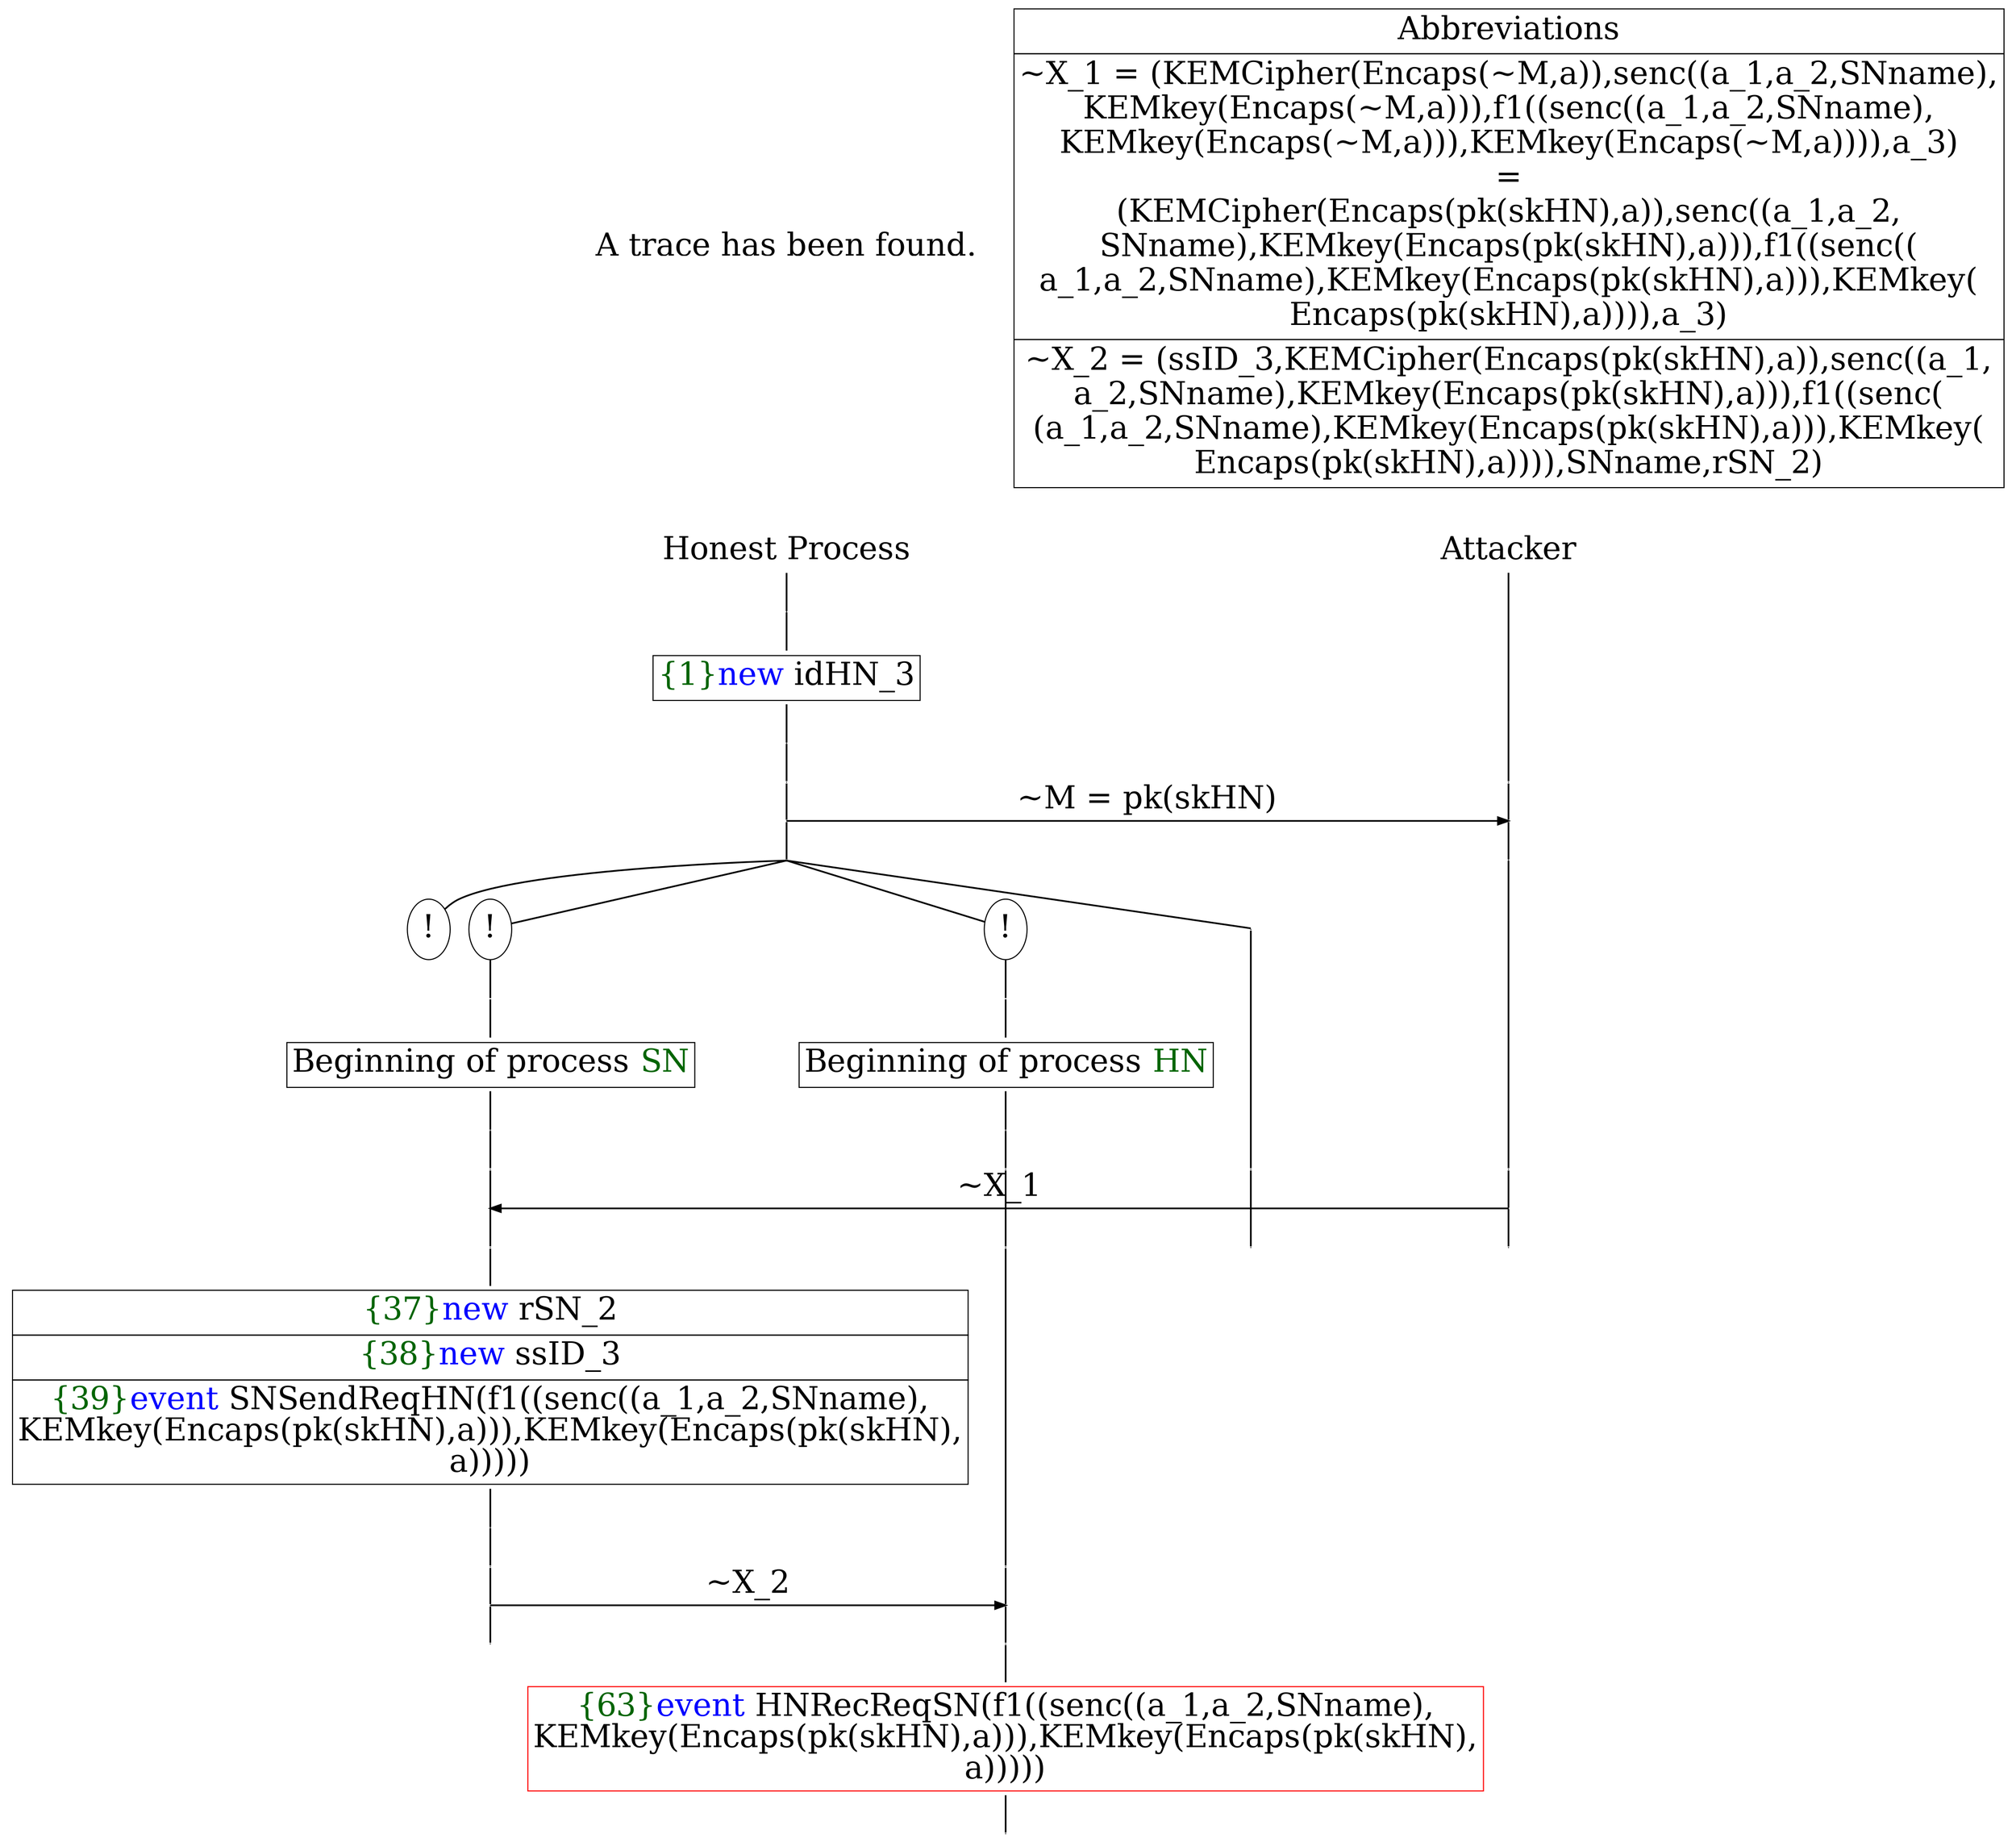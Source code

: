digraph {
graph [ordering = out]
edge [arrowhead = none, penwidth = 1.6, fontsize = 30]
node [shape = point, width = 0, height = 0, fontsize = 30]
Trace [label = <A trace has been found.<br/>
>, shape = plaintext]
P0__0 [label = "Honest Process", shape = plaintext]
P__0 [label = "Attacker", shape = plaintext]
Trace -> P0__0 [label = "", style = invisible, weight = 100]{rank = same; P0__0 P__0}
P0__0 -> P0__1 [label = <>, weight = 100]
P0__1 -> P0__2 [label = <>, weight = 100]
P0__2 [shape = plaintext, label = <<TABLE BORDER="0" CELLBORDER="1" CELLSPACING="0" CELLPADDING="4"> <TR><TD><FONT COLOR="darkgreen">{1}</FONT><FONT COLOR="blue">new </FONT>idHN_3</TD></TR></TABLE>>]
P0__2 -> P0__3 [label = <>, weight = 100]
P0__3 -> P0__4 [label = <>, weight = 100]
P__0 -> P__1 [label = <>, weight = 100]
{rank = same; P__1 P0__4}
P0__4 -> P0__5 [label = <>, weight = 100]
P__1 -> P__2 [label = <>, weight = 100]
{rank = same; P__2 P0__5}
P0__5 -> P__2 [label = <~M = pk(skHN)>, arrowhead = normal]
P0__5 -> P0__6 [label = <>, weight = 100]
P__2 -> P__3 [label = <>, weight = 100]
{rank = same; P__3 P0__6}
/*RPar */
P0__6 -> P0_3__6 [label = <>]
P0__6 -> P0_2__6 [label = <>]
P0__6 -> P0_1__6 [label = <>]
P0__6 -> P0_0__6 [label = <>]
P0__6 [label = "", fixedsize = false, width = 0, height = 0, shape = none]
{rank = same; P0_0__6 P0_1__6 P0_2__6 P0_3__6}
P0_1__6 [label = "!", shape = ellipse]
P0_1_0__6 [label = "", fixedsize = false, width = 0, height = 0, shape = none]
P0_1__6 -> P0_1_0__6 [label = <>, weight = 100]
P0_1_0__6 -> P0_1_0__7 [label = <>, weight = 100]
P0_1_0__7 [shape = plaintext, label = <<TABLE BORDER="0" CELLBORDER="1" CELLSPACING="0" CELLPADDING="4"> <TR><TD>Beginning of process <FONT COLOR="darkgreen">HN</FONT></TD></TR></TABLE>>]
P0_1_0__7 -> P0_1_0__8 [label = <>, weight = 100]
P0_2__6 [label = "!", shape = ellipse]
P0_2_0__6 [label = "", fixedsize = false, width = 0, height = 0, shape = none]
P0_2__6 -> P0_2_0__6 [label = <>, weight = 100]
P0_2_0__6 -> P0_2_0__7 [label = <>, weight = 100]
P0_2_0__7 [shape = plaintext, label = <<TABLE BORDER="0" CELLBORDER="1" CELLSPACING="0" CELLPADDING="4"> <TR><TD>Beginning of process <FONT COLOR="darkgreen">SN</FONT></TD></TR></TABLE>>]
P0_2_0__7 -> P0_2_0__8 [label = <>, weight = 100]
P0_3__6 [label = "!", shape = ellipse]
P0_2_0__8 -> P0_2_0__9 [label = <>, weight = 100]
P0_1_0__8 -> P0_1_0__9 [label = <>, weight = 100]
P0_0__6 -> P0_0__7 [label = <>, weight = 100]
P__3 -> P__4 [label = <>, weight = 100]
{rank = same; P__4 P0_0__7 P0_1_0__9 P0_2_0__9}
P0_2_0__9 -> P0_2_0__10 [label = <>, weight = 100]
P__4 -> P__5 [label = <>, weight = 100]
{rank = same; P__5 P0_2_0__10}
P0_2_0__10 -> P__5 [label = <~X_1>, dir = back, arrowhead = normal]
P0_2_0__10 -> P0_2_0__11 [label = <>, weight = 100]
P0_1_0__9 -> P0_1_0__10 [label = <>, weight = 100]
P0_0__7 -> P0_0__8 [label = <>, weight = 100]
P__5 -> P__6 [label = <>, weight = 100]
{rank = same; P__6 P0_0__8 P0_1_0__10 P0_2_0__11}
P0_2_0__11 -> P0_2_0__12 [label = <>, weight = 100]
P0_2_0__12 [shape = plaintext, label = <<TABLE BORDER="0" CELLBORDER="1" CELLSPACING="0" CELLPADDING="4"> <TR><TD><FONT COLOR="darkgreen">{37}</FONT><FONT COLOR="blue">new </FONT>rSN_2</TD></TR><TR><TD><FONT COLOR="darkgreen">{38}</FONT><FONT COLOR="blue">new </FONT>ssID_3</TD></TR><TR><TD><FONT COLOR="darkgreen">{39}</FONT><FONT COLOR="blue">event</FONT> SNSendReqHN(f1((senc((a_1,a_2,SNname),<br/>
KEMkey(Encaps(pk(skHN),a))),KEMkey(Encaps(pk(skHN),<br/>
a)))))</TD></TR></TABLE>>]
P0_2_0__12 -> P0_2_0__13 [label = <>, weight = 100]
P0_2_0__13 -> P0_2_0__14 [label = <>, weight = 100]
P0_1_0__10 -> P0_1_0__11 [label = <>, weight = 100]
{rank = same; P0_1_0__11 P0_2_0__14}
P0_2_0__14 -> P0_2_0__15 [label = <>, weight = 100]
P0_1_0__11 -> P0_1_0__12 [label = <>, weight = 100]
{rank = same; P0_1_0__12 P0_2_0__15}
P0_2_0__15 -> P0_1_0__12 [label = <~X_2>, arrowhead = normal]
P0_2_0__15 -> P0_2_0__16 [label = <>, weight = 100]
P0_1_0__12 -> P0_1_0__13 [label = <>, weight = 100]
{rank = same; P0_1_0__13 P0_2_0__16}
P0_1_0__13 -> P0_1_0__14 [label = <>, weight = 100]
P0_1_0__14 [color = red, shape = plaintext, label = <<TABLE BORDER="0" CELLBORDER="1" CELLSPACING="0" CELLPADDING="4"> <TR><TD><FONT COLOR="darkgreen">{63}</FONT><FONT COLOR="blue">event</FONT> HNRecReqSN(f1((senc((a_1,a_2,SNname),<br/>
KEMkey(Encaps(pk(skHN),a))),KEMkey(Encaps(pk(skHN),<br/>
a)))))</TD></TR></TABLE>>]
P0_1_0__14 -> P0_1_0__15 [label = <>, weight = 100]
Abbrev [shape = plaintext, label = <<TABLE BORDER="0" CELLBORDER="1" CELLSPACING="0" CELLPADDING="4"><TR> <TD> Abbreviations </TD></TR><TR><TD>~X_1 = (KEMCipher(Encaps(~M,a)),senc((a_1,a_2,SNname),<br/>
KEMkey(Encaps(~M,a))),f1((senc((a_1,a_2,SNname),<br/>
KEMkey(Encaps(~M,a))),KEMkey(Encaps(~M,a)))),a_3)<br/>
=<br/>
(KEMCipher(Encaps(pk(skHN),a)),senc((a_1,a_2,<br/>
SNname),KEMkey(Encaps(pk(skHN),a))),f1((senc((<br/>
a_1,a_2,SNname),KEMkey(Encaps(pk(skHN),a))),KEMkey(<br/>
Encaps(pk(skHN),a)))),a_3)</TD></TR><TR><TD>~X_2 = (ssID_3,KEMCipher(Encaps(pk(skHN),a)),senc((a_1,<br/>
a_2,SNname),KEMkey(Encaps(pk(skHN),a))),f1((senc(<br/>
(a_1,a_2,SNname),KEMkey(Encaps(pk(skHN),a))),KEMkey(<br/>
Encaps(pk(skHN),a)))),SNname,rSN_2)</TD></TR></TABLE>>]Abbrev -> P__0 [style = invisible, weight =100]}